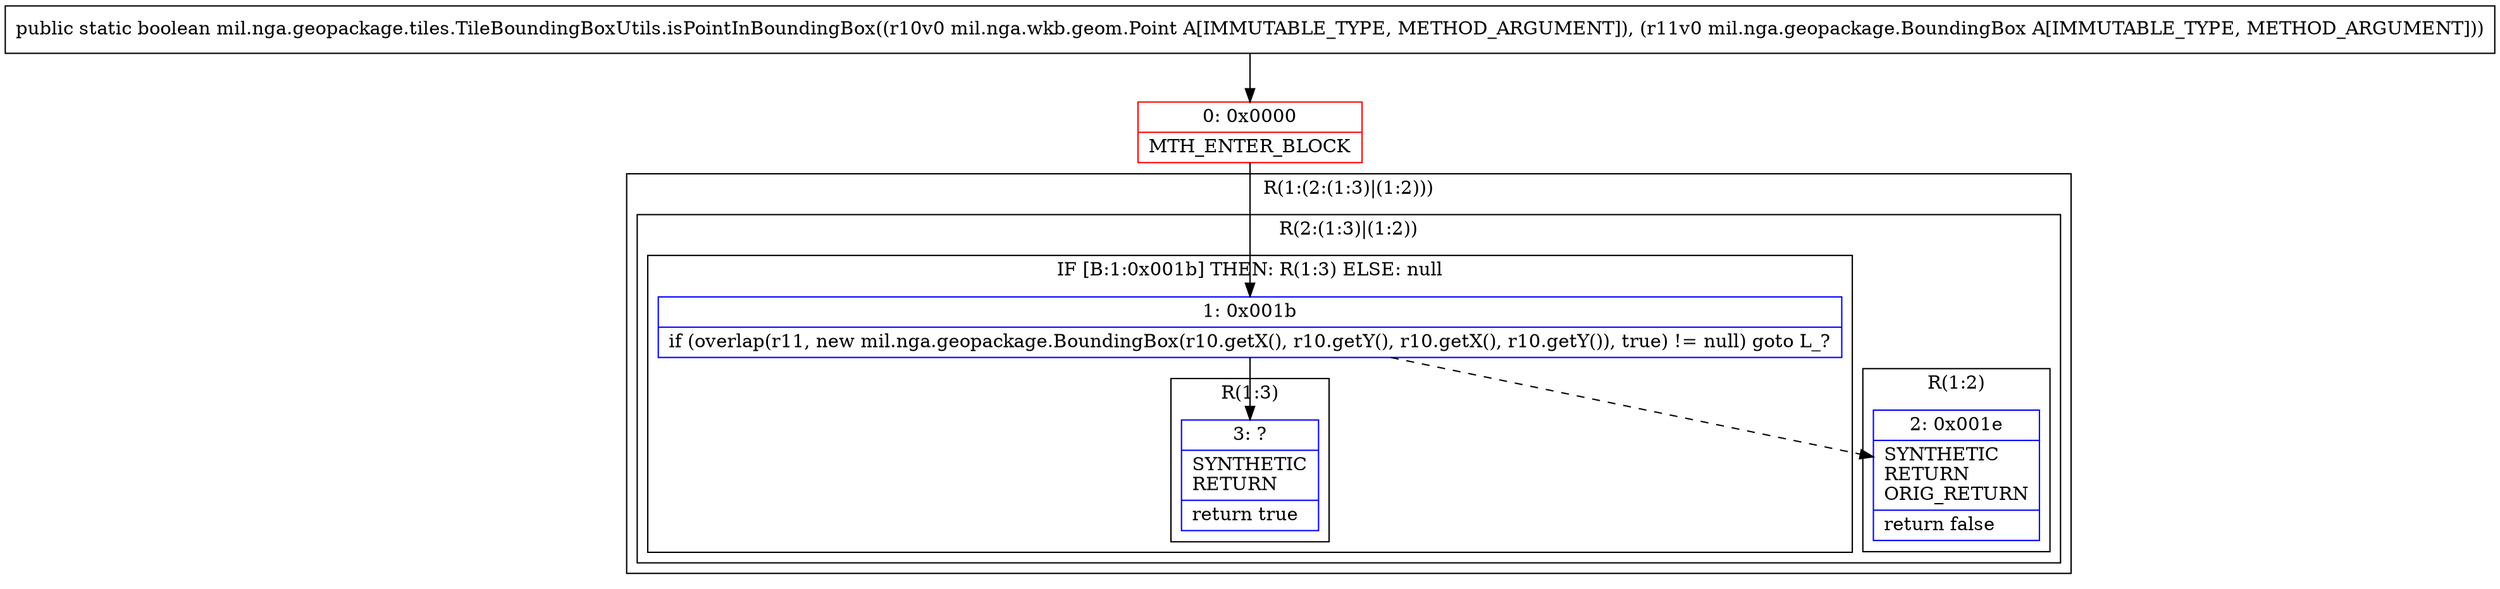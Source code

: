 digraph "CFG formil.nga.geopackage.tiles.TileBoundingBoxUtils.isPointInBoundingBox(Lmil\/nga\/wkb\/geom\/Point;Lmil\/nga\/geopackage\/BoundingBox;)Z" {
subgraph cluster_Region_2090613054 {
label = "R(1:(2:(1:3)|(1:2)))";
node [shape=record,color=blue];
subgraph cluster_Region_1758768128 {
label = "R(2:(1:3)|(1:2))";
node [shape=record,color=blue];
subgraph cluster_IfRegion_504914688 {
label = "IF [B:1:0x001b] THEN: R(1:3) ELSE: null";
node [shape=record,color=blue];
Node_1 [shape=record,label="{1\:\ 0x001b|if (overlap(r11, new mil.nga.geopackage.BoundingBox(r10.getX(), r10.getY(), r10.getX(), r10.getY()), true) != null) goto L_?\l}"];
subgraph cluster_Region_1651736563 {
label = "R(1:3)";
node [shape=record,color=blue];
Node_3 [shape=record,label="{3\:\ ?|SYNTHETIC\lRETURN\l|return true\l}"];
}
}
subgraph cluster_Region_2134634314 {
label = "R(1:2)";
node [shape=record,color=blue];
Node_2 [shape=record,label="{2\:\ 0x001e|SYNTHETIC\lRETURN\lORIG_RETURN\l|return false\l}"];
}
}
}
Node_0 [shape=record,color=red,label="{0\:\ 0x0000|MTH_ENTER_BLOCK\l}"];
MethodNode[shape=record,label="{public static boolean mil.nga.geopackage.tiles.TileBoundingBoxUtils.isPointInBoundingBox((r10v0 mil.nga.wkb.geom.Point A[IMMUTABLE_TYPE, METHOD_ARGUMENT]), (r11v0 mil.nga.geopackage.BoundingBox A[IMMUTABLE_TYPE, METHOD_ARGUMENT])) }"];
MethodNode -> Node_0;
Node_1 -> Node_2[style=dashed];
Node_1 -> Node_3;
Node_0 -> Node_1;
}

